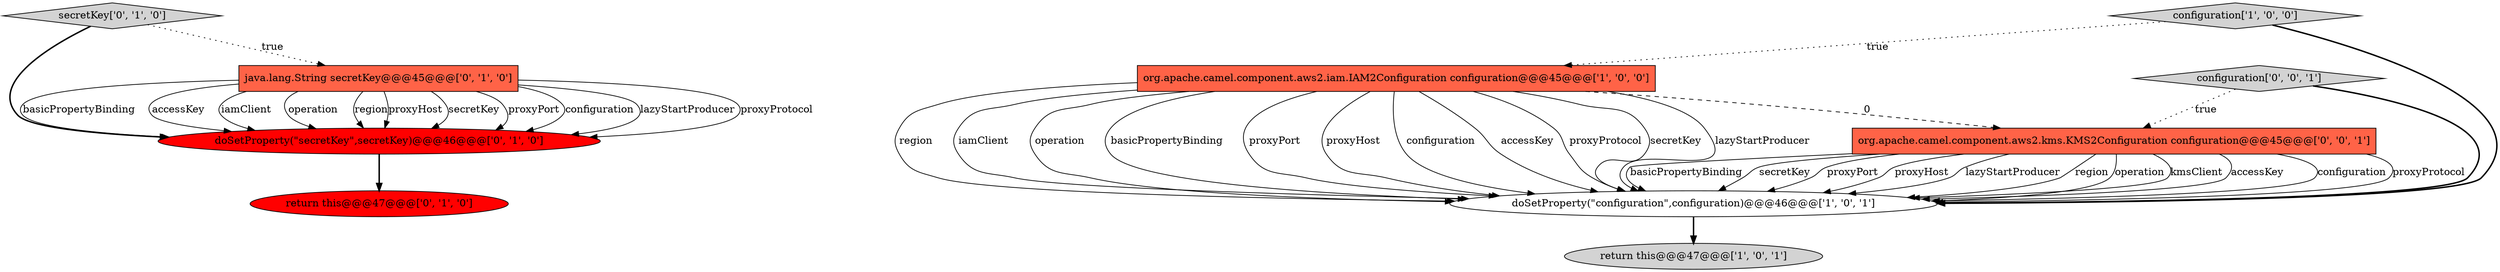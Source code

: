 digraph {
6 [style = filled, label = "return this@@@47@@@['0', '1', '0']", fillcolor = red, shape = ellipse image = "AAA1AAABBB2BBB"];
7 [style = filled, label = "secretKey['0', '1', '0']", fillcolor = lightgray, shape = diamond image = "AAA0AAABBB2BBB"];
9 [style = filled, label = "org.apache.camel.component.aws2.kms.KMS2Configuration configuration@@@45@@@['0', '0', '1']", fillcolor = tomato, shape = box image = "AAA0AAABBB3BBB"];
0 [style = filled, label = "org.apache.camel.component.aws2.iam.IAM2Configuration configuration@@@45@@@['1', '0', '0']", fillcolor = tomato, shape = box image = "AAA1AAABBB1BBB"];
3 [style = filled, label = "return this@@@47@@@['1', '0', '1']", fillcolor = lightgray, shape = ellipse image = "AAA0AAABBB1BBB"];
1 [style = filled, label = "configuration['1', '0', '0']", fillcolor = lightgray, shape = diamond image = "AAA0AAABBB1BBB"];
5 [style = filled, label = "doSetProperty(\"secretKey\",secretKey)@@@46@@@['0', '1', '0']", fillcolor = red, shape = ellipse image = "AAA1AAABBB2BBB"];
2 [style = filled, label = "doSetProperty(\"configuration\",configuration)@@@46@@@['1', '0', '1']", fillcolor = white, shape = ellipse image = "AAA0AAABBB1BBB"];
4 [style = filled, label = "java.lang.String secretKey@@@45@@@['0', '1', '0']", fillcolor = tomato, shape = box image = "AAA1AAABBB2BBB"];
8 [style = filled, label = "configuration['0', '0', '1']", fillcolor = lightgray, shape = diamond image = "AAA0AAABBB3BBB"];
4->5 [style = solid, label="basicPropertyBinding"];
4->5 [style = solid, label="accessKey"];
9->2 [style = solid, label="configuration"];
0->2 [style = solid, label="secretKey"];
4->5 [style = solid, label="iamClient"];
0->2 [style = solid, label="lazyStartProducer"];
0->2 [style = solid, label="region"];
4->5 [style = solid, label="operation"];
9->2 [style = solid, label="proxyProtocol"];
9->2 [style = solid, label="basicPropertyBinding"];
9->2 [style = solid, label="secretKey"];
2->3 [style = bold, label=""];
4->5 [style = solid, label="region"];
9->2 [style = solid, label="proxyPort"];
9->2 [style = solid, label="proxyHost"];
0->2 [style = solid, label="iamClient"];
0->2 [style = solid, label="operation"];
4->5 [style = solid, label="proxyHost"];
0->2 [style = solid, label="basicPropertyBinding"];
9->2 [style = solid, label="lazyStartProducer"];
7->5 [style = bold, label=""];
0->2 [style = solid, label="proxyPort"];
0->2 [style = solid, label="proxyHost"];
5->6 [style = bold, label=""];
4->5 [style = solid, label="secretKey"];
9->2 [style = solid, label="region"];
8->2 [style = bold, label=""];
4->5 [style = solid, label="proxyPort"];
7->4 [style = dotted, label="true"];
9->2 [style = solid, label="operation"];
4->5 [style = solid, label="configuration"];
4->5 [style = solid, label="lazyStartProducer"];
9->2 [style = solid, label="kmsClient"];
1->2 [style = bold, label=""];
1->0 [style = dotted, label="true"];
8->9 [style = dotted, label="true"];
9->2 [style = solid, label="accessKey"];
0->9 [style = dashed, label="0"];
4->5 [style = solid, label="proxyProtocol"];
0->2 [style = solid, label="configuration"];
0->2 [style = solid, label="accessKey"];
0->2 [style = solid, label="proxyProtocol"];
}
